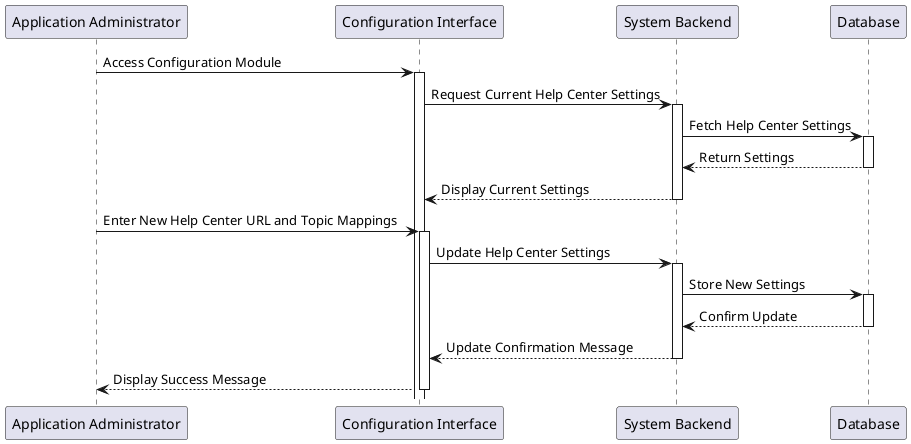 @startuml
participant "Application Administrator" as AA
participant "Configuration Interface" as CI
participant "System Backend" as SB
participant "Database" as DB

AA -> CI: Access Configuration Module
activate CI

CI -> SB: Request Current Help Center Settings
activate SB

SB -> DB: Fetch Help Center Settings
activate DB

DB --> SB: Return Settings
deactivate DB

SB --> CI: Display Current Settings
deactivate SB

AA -> CI: Enter New Help Center URL and Topic Mappings
activate CI

CI -> SB: Update Help Center Settings
activate SB

SB -> DB: Store New Settings
activate DB

DB --> SB: Confirm Update
deactivate DB

SB --> CI: Update Confirmation Message
deactivate SB

CI --> AA: Display Success Message
deactivate CI

@enduml